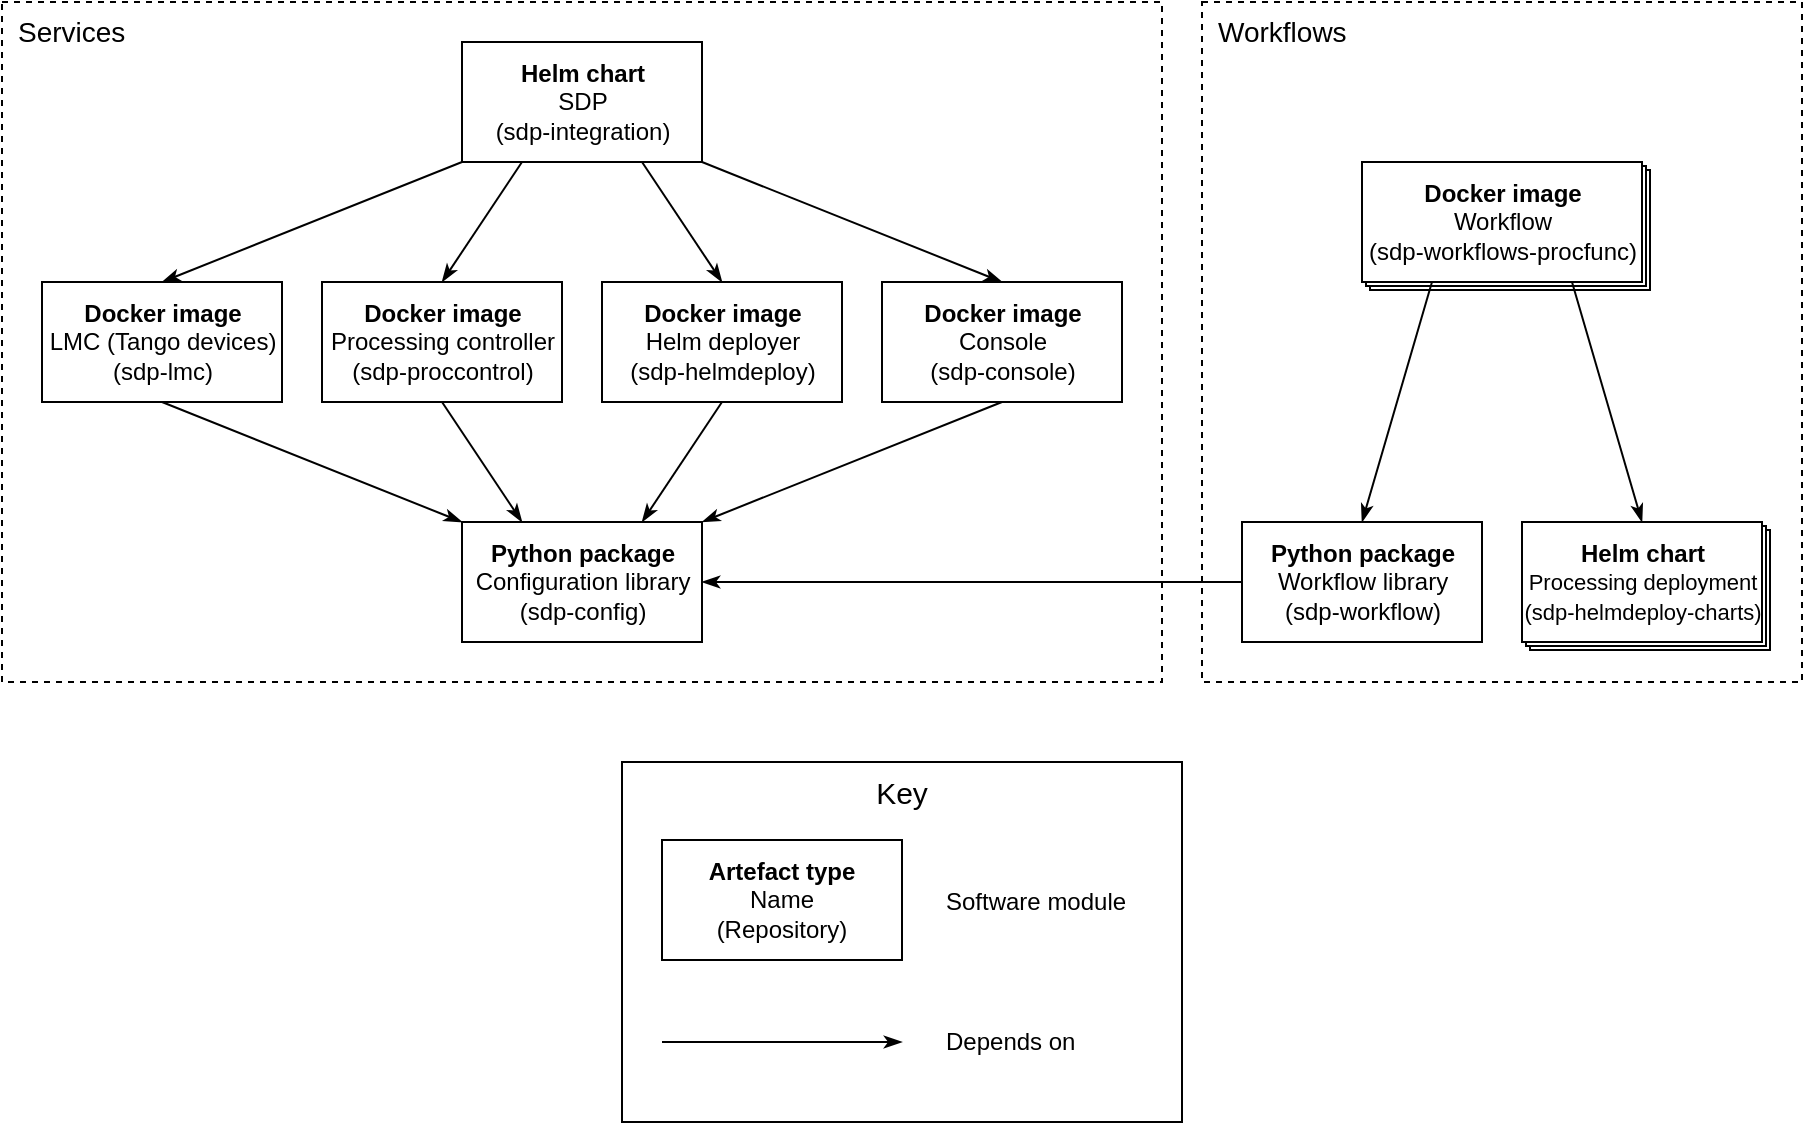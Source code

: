 <mxfile version="13.7.3" type="device"><diagram id="0soVSDGZOHy5bzJn1OKG" name="Page-1"><mxGraphModel dx="786" dy="538" grid="1" gridSize="5" guides="1" tooltips="1" connect="1" arrows="1" fold="1" page="1" pageScale="1" pageWidth="827" pageHeight="1169" background="#ffffff" math="0" shadow="0"><root><mxCell id="0"/><mxCell id="1" parent="0"/><mxCell id="0rDq_jxXzMd3bECf0rty-3" value="&lt;font style=&quot;font-size: 14px&quot;&gt;Workflows&lt;/font&gt;" style="rounded=0;whiteSpace=wrap;html=1;fillColor=none;dashed=1;verticalAlign=top;align=left;spacingLeft=6;" parent="1" vertex="1"><mxGeometry x="640" y="40" width="300" height="340" as="geometry"/></mxCell><mxCell id="0rDq_jxXzMd3bECf0rty-9" value="" style="rounded=0;whiteSpace=wrap;html=1;align=left;" parent="1" vertex="1"><mxGeometry x="804" y="304" width="120" height="60" as="geometry"/></mxCell><mxCell id="0rDq_jxXzMd3bECf0rty-8" value="" style="rounded=0;whiteSpace=wrap;html=1;align=left;" parent="1" vertex="1"><mxGeometry x="802" y="302" width="120" height="60" as="geometry"/></mxCell><mxCell id="0rDq_jxXzMd3bECf0rty-7" value="" style="rounded=0;whiteSpace=wrap;html=1;align=left;" parent="1" vertex="1"><mxGeometry x="724" y="124" width="140" height="60" as="geometry"/></mxCell><mxCell id="0rDq_jxXzMd3bECf0rty-6" value="" style="rounded=0;whiteSpace=wrap;html=1;align=left;" parent="1" vertex="1"><mxGeometry x="722" y="122" width="140" height="60" as="geometry"/></mxCell><mxCell id="0rDq_jxXzMd3bECf0rty-2" value="&lt;font style=&quot;font-size: 14px&quot;&gt;Services&lt;/font&gt;" style="rounded=0;whiteSpace=wrap;html=1;fillColor=none;dashed=1;align=left;verticalAlign=top;spacingTop=0;spacingLeft=6;" parent="1" vertex="1"><mxGeometry x="40" y="40" width="580" height="340" as="geometry"/></mxCell><mxCell id="cnRFu6FCCyzFJsrp1q9s-10" style="edgeStyle=none;rounded=0;orthogonalLoop=1;jettySize=auto;html=1;exitX=0.5;exitY=1;exitDx=0;exitDy=0;entryX=1;entryY=0;entryDx=0;entryDy=0;endArrow=classicThin;endFill=1;" parent="1" source="cnRFu6FCCyzFJsrp1q9s-20" target="cnRFu6FCCyzFJsrp1q9s-18" edge="1"><mxGeometry relative="1" as="geometry"><mxPoint x="680" y="260" as="sourcePoint"/><mxPoint x="500" y="354" as="targetPoint"/></mxGeometry></mxCell><mxCell id="cnRFu6FCCyzFJsrp1q9s-9" style="edgeStyle=none;rounded=0;orthogonalLoop=1;jettySize=auto;html=1;exitX=0.5;exitY=1;exitDx=0;exitDy=0;entryX=0.75;entryY=0;entryDx=0;entryDy=0;endArrow=classicThin;endFill=1;" parent="1" source="cnRFu6FCCyzFJsrp1q9s-19" target="cnRFu6FCCyzFJsrp1q9s-18" edge="1"><mxGeometry relative="1" as="geometry"><mxPoint x="520" y="260" as="sourcePoint"/><mxPoint x="460" y="354" as="targetPoint"/></mxGeometry></mxCell><mxCell id="cnRFu6FCCyzFJsrp1q9s-7" style="rounded=0;orthogonalLoop=1;jettySize=auto;html=1;exitX=0.5;exitY=1;exitDx=0;exitDy=0;entryX=0.25;entryY=0;entryDx=0;entryDy=0;endArrow=classicThin;endFill=1;" parent="1" source="cnRFu6FCCyzFJsrp1q9s-17" target="cnRFu6FCCyzFJsrp1q9s-18" edge="1"><mxGeometry relative="1" as="geometry"><mxPoint x="360" y="260" as="sourcePoint"/><mxPoint x="420" y="354" as="targetPoint"/></mxGeometry></mxCell><mxCell id="cnRFu6FCCyzFJsrp1q9s-8" style="edgeStyle=none;rounded=0;orthogonalLoop=1;jettySize=auto;html=1;exitX=0.5;exitY=1;exitDx=0;exitDy=0;entryX=0;entryY=0;entryDx=0;entryDy=0;endArrow=classicThin;endFill=1;" parent="1" source="cnRFu6FCCyzFJsrp1q9s-16" target="cnRFu6FCCyzFJsrp1q9s-18" edge="1"><mxGeometry relative="1" as="geometry"><mxPoint x="200" y="260" as="sourcePoint"/><mxPoint x="380" y="354" as="targetPoint"/></mxGeometry></mxCell><mxCell id="cnRFu6FCCyzFJsrp1q9s-11" style="edgeStyle=none;rounded=0;orthogonalLoop=1;jettySize=auto;html=1;exitX=0;exitY=1;exitDx=0;exitDy=0;entryX=0.5;entryY=0;entryDx=0;entryDy=0;endArrow=classicThin;endFill=1;" parent="1" source="cnRFu6FCCyzFJsrp1q9s-15" target="cnRFu6FCCyzFJsrp1q9s-16" edge="1"><mxGeometry relative="1" as="geometry"><mxPoint x="380" y="100" as="sourcePoint"/><mxPoint x="260" y="194" as="targetPoint"/></mxGeometry></mxCell><mxCell id="cnRFu6FCCyzFJsrp1q9s-12" style="edgeStyle=none;rounded=0;orthogonalLoop=1;jettySize=auto;html=1;exitX=0.25;exitY=1;exitDx=0;exitDy=0;entryX=0.5;entryY=0;entryDx=0;entryDy=0;endArrow=classicThin;endFill=1;" parent="1" source="cnRFu6FCCyzFJsrp1q9s-15" target="cnRFu6FCCyzFJsrp1q9s-17" edge="1"><mxGeometry relative="1" as="geometry"><mxPoint x="410" y="100" as="sourcePoint"/><mxPoint x="340" y="140" as="targetPoint"/></mxGeometry></mxCell><mxCell id="cnRFu6FCCyzFJsrp1q9s-13" style="edgeStyle=none;rounded=0;orthogonalLoop=1;jettySize=auto;html=1;exitX=0.75;exitY=1;exitDx=0;exitDy=0;entryX=0.5;entryY=0;entryDx=0;entryDy=0;endArrow=classicThin;endFill=1;" parent="1" source="cnRFu6FCCyzFJsrp1q9s-15" target="cnRFu6FCCyzFJsrp1q9s-19" edge="1"><mxGeometry relative="1" as="geometry"><mxPoint x="620" y="80" as="sourcePoint"/><mxPoint x="650" y="174" as="targetPoint"/></mxGeometry></mxCell><mxCell id="cnRFu6FCCyzFJsrp1q9s-14" style="edgeStyle=none;rounded=0;orthogonalLoop=1;jettySize=auto;html=1;exitX=1;exitY=1;exitDx=0;exitDy=0;entryX=0.5;entryY=0;entryDx=0;entryDy=0;endArrow=classicThin;endFill=1;" parent="1" source="cnRFu6FCCyzFJsrp1q9s-15" target="cnRFu6FCCyzFJsrp1q9s-20" edge="1"><mxGeometry relative="1" as="geometry"><mxPoint x="650" y="40" as="sourcePoint"/><mxPoint x="770" y="134" as="targetPoint"/></mxGeometry></mxCell><mxCell id="cnRFu6FCCyzFJsrp1q9s-15" value="&lt;b&gt;Helm chart&lt;br&gt;&lt;/b&gt;SDP&lt;br&gt;(sdp-integration)" style="html=1;" parent="1" vertex="1"><mxGeometry x="270" y="60" width="120" height="60" as="geometry"/></mxCell><mxCell id="cnRFu6FCCyzFJsrp1q9s-16" value="&lt;b&gt;Docker image&lt;/b&gt;&lt;br&gt;LMC (Tango devices)&lt;br&gt;(sdp-lmc)" style="html=1;" parent="1" vertex="1"><mxGeometry x="60" y="180" width="120" height="60" as="geometry"/></mxCell><mxCell id="cnRFu6FCCyzFJsrp1q9s-17" value="&lt;font style=&quot;font-size: 12px&quot;&gt;&lt;b&gt;Docker image&lt;/b&gt;&lt;br&gt;&lt;/font&gt;&lt;div&gt;&lt;font style=&quot;font-size: 12px&quot;&gt;Processing controller&lt;/font&gt;&lt;/div&gt;&lt;div&gt;&lt;font style=&quot;font-size: 12px&quot;&gt;(sdp-proccontrol)&lt;/font&gt;&lt;br&gt;&lt;/div&gt;" style="html=1;" parent="1" vertex="1"><mxGeometry x="200" y="180" width="120" height="60" as="geometry"/></mxCell><mxCell id="cnRFu6FCCyzFJsrp1q9s-18" value="&lt;b&gt;Python package&lt;br&gt;&lt;/b&gt;Configuration library&lt;br&gt;(sdp-config)" style="html=1;" parent="1" vertex="1"><mxGeometry x="270" y="300" width="120" height="60" as="geometry"/></mxCell><mxCell id="cnRFu6FCCyzFJsrp1q9s-19" value="&lt;b&gt;Docker image&lt;/b&gt;&lt;br&gt;Helm deployer&lt;br&gt;(sdp-helmdeploy)" style="html=1;" parent="1" vertex="1"><mxGeometry x="340" y="180" width="120" height="60" as="geometry"/></mxCell><mxCell id="cnRFu6FCCyzFJsrp1q9s-20" value="&lt;b&gt;Docker image&lt;/b&gt;&lt;br&gt;&lt;div&gt;Console&lt;/div&gt;&lt;div&gt;(sdp-console)&lt;/div&gt;" style="html=1;" parent="1" vertex="1"><mxGeometry x="480" y="180" width="120" height="60" as="geometry"/></mxCell><mxCell id="cnRFu6FCCyzFJsrp1q9s-22" style="edgeStyle=none;rounded=0;orthogonalLoop=1;jettySize=auto;html=1;exitX=0;exitY=0.5;exitDx=0;exitDy=0;entryX=1;entryY=0.5;entryDx=0;entryDy=0;endArrow=classicThin;endFill=1;" parent="1" source="cnRFu6FCCyzFJsrp1q9s-21" target="cnRFu6FCCyzFJsrp1q9s-18" edge="1"><mxGeometry relative="1" as="geometry"/></mxCell><mxCell id="cnRFu6FCCyzFJsrp1q9s-21" value="&lt;b&gt;Python package&lt;br&gt;&lt;/b&gt;Workflow library&lt;br&gt;(sdp-workflow)" style="html=1;" parent="1" vertex="1"><mxGeometry x="660" y="300" width="120" height="60" as="geometry"/></mxCell><mxCell id="cnRFu6FCCyzFJsrp1q9s-25" style="rounded=0;orthogonalLoop=1;jettySize=auto;html=1;exitX=0.25;exitY=1;exitDx=0;exitDy=0;entryX=0.5;entryY=0;entryDx=0;entryDy=0;endArrow=classicThin;endFill=1;" parent="1" source="cnRFu6FCCyzFJsrp1q9s-23" target="cnRFu6FCCyzFJsrp1q9s-21" edge="1"><mxGeometry relative="1" as="geometry"/></mxCell><mxCell id="0rDq_jxXzMd3bECf0rty-5" style="rounded=0;orthogonalLoop=1;jettySize=auto;html=1;exitX=0.75;exitY=1;exitDx=0;exitDy=0;entryX=0.5;entryY=0;entryDx=0;entryDy=0;endArrow=classicThin;endFill=1;" parent="1" source="cnRFu6FCCyzFJsrp1q9s-23" target="0rDq_jxXzMd3bECf0rty-1" edge="1"><mxGeometry relative="1" as="geometry"/></mxCell><mxCell id="cnRFu6FCCyzFJsrp1q9s-23" value="&lt;b&gt;Docker image&lt;br&gt;&lt;/b&gt;Workflow&lt;br&gt;&lt;font style=&quot;font-size: 12px&quot;&gt;&lt;font style=&quot;font-size: 12px&quot;&gt;(&lt;/font&gt;&lt;font style=&quot;font-size: 12px&quot;&gt;sdp-workflows-procfunc)&lt;/font&gt;&lt;/font&gt;" style="html=1;" parent="1" vertex="1"><mxGeometry x="720" y="120" width="140" height="60" as="geometry"/></mxCell><mxCell id="0rDq_jxXzMd3bECf0rty-1" value="&lt;b&gt;Helm chart&lt;/b&gt;&lt;br&gt;&lt;font style=&quot;font-size: 11px&quot;&gt;Processing deployment&lt;br&gt;&lt;/font&gt;&lt;font style=&quot;font-size: 11px&quot;&gt;(sdp-helmdeploy-charts)&lt;/font&gt;" style="html=1;" parent="1" vertex="1"><mxGeometry x="800" y="300" width="120" height="60" as="geometry"/></mxCell><mxCell id="OVFgTefHSH80X38YeldG-3" value="" style="group" vertex="1" connectable="0" parent="1"><mxGeometry x="350" y="420" width="280" height="180" as="geometry"/></mxCell><mxCell id="OVFgTefHSH80X38YeldG-1" value="&lt;font style=&quot;font-size: 15px&quot;&gt;Key&lt;/font&gt;" style="rounded=0;whiteSpace=wrap;html=1;fontSize=13;verticalAlign=top;" vertex="1" parent="OVFgTefHSH80X38YeldG-3"><mxGeometry width="280" height="180" as="geometry"/></mxCell><mxCell id="qj1a1lxOxzZnLVWNbXNi-1" value="&lt;b&gt;Artefact type&lt;/b&gt;&lt;br&gt;Name&lt;br&gt;(Repository)" style="rounded=0;whiteSpace=wrap;html=1;" parent="OVFgTefHSH80X38YeldG-3" vertex="1"><mxGeometry x="20" y="39" width="120" height="60" as="geometry"/></mxCell><mxCell id="qj1a1lxOxzZnLVWNbXNi-3" value="Software module" style="text;html=1;align=left;verticalAlign=middle;resizable=0;points=[];autosize=1;" parent="OVFgTefHSH80X38YeldG-3" vertex="1"><mxGeometry x="160" y="60" width="105" height="20" as="geometry"/></mxCell><mxCell id="qj1a1lxOxzZnLVWNbXNi-5" value="" style="endArrow=classicThin;html=1;endFill=1;" parent="OVFgTefHSH80X38YeldG-3" edge="1"><mxGeometry width="50" height="50" relative="1" as="geometry"><mxPoint x="20" y="140" as="sourcePoint"/><mxPoint x="140" y="140" as="targetPoint"/></mxGeometry></mxCell><mxCell id="qj1a1lxOxzZnLVWNbXNi-6" value="Depends on" style="text;html=1;align=left;verticalAlign=middle;resizable=0;points=[];autosize=1;" parent="OVFgTefHSH80X38YeldG-3" vertex="1"><mxGeometry x="160" y="130" width="80" height="20" as="geometry"/></mxCell></root></mxGraphModel></diagram></mxfile>